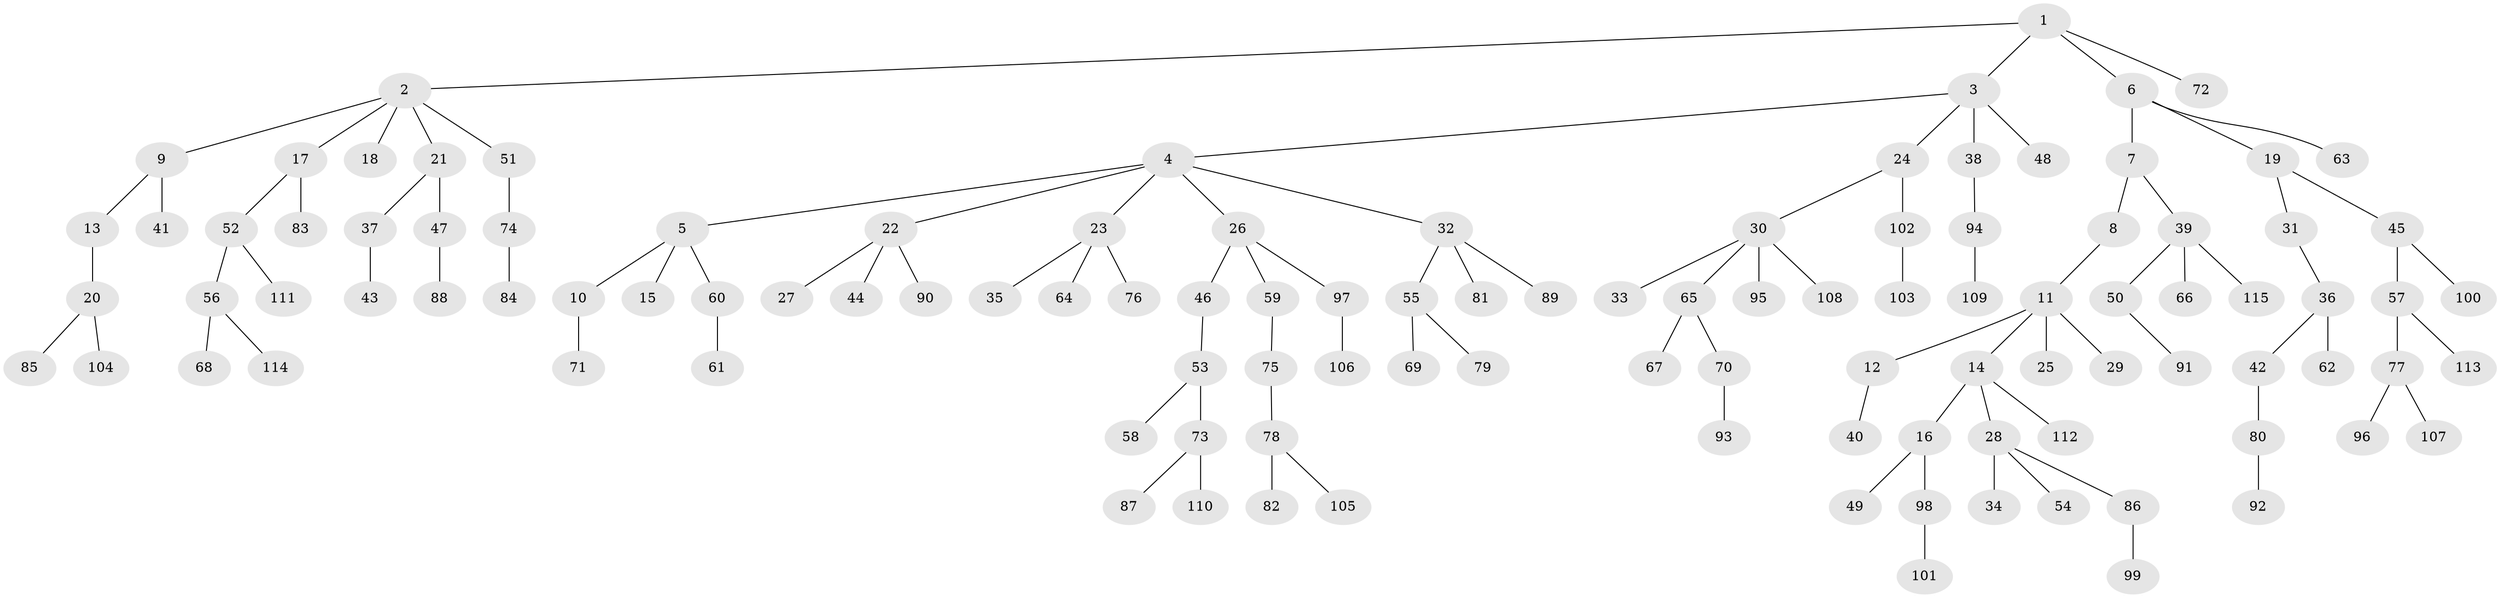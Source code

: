 // coarse degree distribution, {8: 0.02531645569620253, 4: 0.06329113924050633, 3: 0.11392405063291139, 5: 0.012658227848101266, 2: 0.20253164556962025, 1: 0.5569620253164557, 6: 0.02531645569620253}
// Generated by graph-tools (version 1.1) at 2025/52/02/27/25 19:52:11]
// undirected, 115 vertices, 114 edges
graph export_dot {
graph [start="1"]
  node [color=gray90,style=filled];
  1;
  2;
  3;
  4;
  5;
  6;
  7;
  8;
  9;
  10;
  11;
  12;
  13;
  14;
  15;
  16;
  17;
  18;
  19;
  20;
  21;
  22;
  23;
  24;
  25;
  26;
  27;
  28;
  29;
  30;
  31;
  32;
  33;
  34;
  35;
  36;
  37;
  38;
  39;
  40;
  41;
  42;
  43;
  44;
  45;
  46;
  47;
  48;
  49;
  50;
  51;
  52;
  53;
  54;
  55;
  56;
  57;
  58;
  59;
  60;
  61;
  62;
  63;
  64;
  65;
  66;
  67;
  68;
  69;
  70;
  71;
  72;
  73;
  74;
  75;
  76;
  77;
  78;
  79;
  80;
  81;
  82;
  83;
  84;
  85;
  86;
  87;
  88;
  89;
  90;
  91;
  92;
  93;
  94;
  95;
  96;
  97;
  98;
  99;
  100;
  101;
  102;
  103;
  104;
  105;
  106;
  107;
  108;
  109;
  110;
  111;
  112;
  113;
  114;
  115;
  1 -- 2;
  1 -- 3;
  1 -- 6;
  1 -- 72;
  2 -- 9;
  2 -- 17;
  2 -- 18;
  2 -- 21;
  2 -- 51;
  3 -- 4;
  3 -- 24;
  3 -- 38;
  3 -- 48;
  4 -- 5;
  4 -- 22;
  4 -- 23;
  4 -- 26;
  4 -- 32;
  5 -- 10;
  5 -- 15;
  5 -- 60;
  6 -- 7;
  6 -- 19;
  6 -- 63;
  7 -- 8;
  7 -- 39;
  8 -- 11;
  9 -- 13;
  9 -- 41;
  10 -- 71;
  11 -- 12;
  11 -- 14;
  11 -- 25;
  11 -- 29;
  12 -- 40;
  13 -- 20;
  14 -- 16;
  14 -- 28;
  14 -- 112;
  16 -- 49;
  16 -- 98;
  17 -- 52;
  17 -- 83;
  19 -- 31;
  19 -- 45;
  20 -- 85;
  20 -- 104;
  21 -- 37;
  21 -- 47;
  22 -- 27;
  22 -- 44;
  22 -- 90;
  23 -- 35;
  23 -- 64;
  23 -- 76;
  24 -- 30;
  24 -- 102;
  26 -- 46;
  26 -- 59;
  26 -- 97;
  28 -- 34;
  28 -- 54;
  28 -- 86;
  30 -- 33;
  30 -- 65;
  30 -- 95;
  30 -- 108;
  31 -- 36;
  32 -- 55;
  32 -- 81;
  32 -- 89;
  36 -- 42;
  36 -- 62;
  37 -- 43;
  38 -- 94;
  39 -- 50;
  39 -- 66;
  39 -- 115;
  42 -- 80;
  45 -- 57;
  45 -- 100;
  46 -- 53;
  47 -- 88;
  50 -- 91;
  51 -- 74;
  52 -- 56;
  52 -- 111;
  53 -- 58;
  53 -- 73;
  55 -- 69;
  55 -- 79;
  56 -- 68;
  56 -- 114;
  57 -- 77;
  57 -- 113;
  59 -- 75;
  60 -- 61;
  65 -- 67;
  65 -- 70;
  70 -- 93;
  73 -- 87;
  73 -- 110;
  74 -- 84;
  75 -- 78;
  77 -- 96;
  77 -- 107;
  78 -- 82;
  78 -- 105;
  80 -- 92;
  86 -- 99;
  94 -- 109;
  97 -- 106;
  98 -- 101;
  102 -- 103;
}

